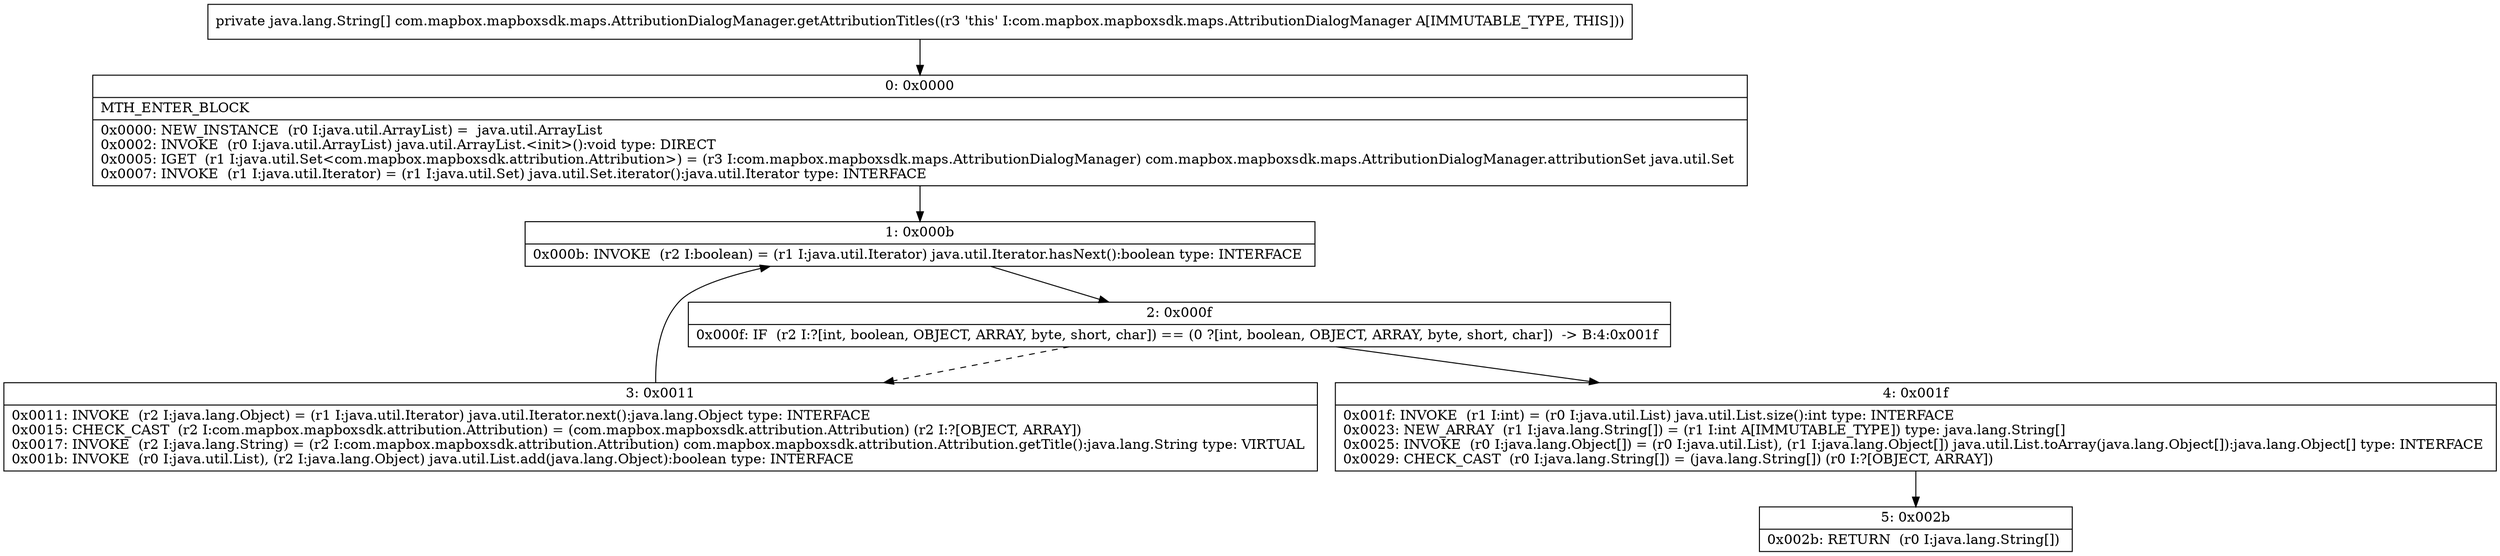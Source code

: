 digraph "CFG forcom.mapbox.mapboxsdk.maps.AttributionDialogManager.getAttributionTitles()[Ljava\/lang\/String;" {
Node_0 [shape=record,label="{0\:\ 0x0000|MTH_ENTER_BLOCK\l|0x0000: NEW_INSTANCE  (r0 I:java.util.ArrayList) =  java.util.ArrayList \l0x0002: INVOKE  (r0 I:java.util.ArrayList) java.util.ArrayList.\<init\>():void type: DIRECT \l0x0005: IGET  (r1 I:java.util.Set\<com.mapbox.mapboxsdk.attribution.Attribution\>) = (r3 I:com.mapbox.mapboxsdk.maps.AttributionDialogManager) com.mapbox.mapboxsdk.maps.AttributionDialogManager.attributionSet java.util.Set \l0x0007: INVOKE  (r1 I:java.util.Iterator) = (r1 I:java.util.Set) java.util.Set.iterator():java.util.Iterator type: INTERFACE \l}"];
Node_1 [shape=record,label="{1\:\ 0x000b|0x000b: INVOKE  (r2 I:boolean) = (r1 I:java.util.Iterator) java.util.Iterator.hasNext():boolean type: INTERFACE \l}"];
Node_2 [shape=record,label="{2\:\ 0x000f|0x000f: IF  (r2 I:?[int, boolean, OBJECT, ARRAY, byte, short, char]) == (0 ?[int, boolean, OBJECT, ARRAY, byte, short, char])  \-\> B:4:0x001f \l}"];
Node_3 [shape=record,label="{3\:\ 0x0011|0x0011: INVOKE  (r2 I:java.lang.Object) = (r1 I:java.util.Iterator) java.util.Iterator.next():java.lang.Object type: INTERFACE \l0x0015: CHECK_CAST  (r2 I:com.mapbox.mapboxsdk.attribution.Attribution) = (com.mapbox.mapboxsdk.attribution.Attribution) (r2 I:?[OBJECT, ARRAY]) \l0x0017: INVOKE  (r2 I:java.lang.String) = (r2 I:com.mapbox.mapboxsdk.attribution.Attribution) com.mapbox.mapboxsdk.attribution.Attribution.getTitle():java.lang.String type: VIRTUAL \l0x001b: INVOKE  (r0 I:java.util.List), (r2 I:java.lang.Object) java.util.List.add(java.lang.Object):boolean type: INTERFACE \l}"];
Node_4 [shape=record,label="{4\:\ 0x001f|0x001f: INVOKE  (r1 I:int) = (r0 I:java.util.List) java.util.List.size():int type: INTERFACE \l0x0023: NEW_ARRAY  (r1 I:java.lang.String[]) = (r1 I:int A[IMMUTABLE_TYPE]) type: java.lang.String[] \l0x0025: INVOKE  (r0 I:java.lang.Object[]) = (r0 I:java.util.List), (r1 I:java.lang.Object[]) java.util.List.toArray(java.lang.Object[]):java.lang.Object[] type: INTERFACE \l0x0029: CHECK_CAST  (r0 I:java.lang.String[]) = (java.lang.String[]) (r0 I:?[OBJECT, ARRAY]) \l}"];
Node_5 [shape=record,label="{5\:\ 0x002b|0x002b: RETURN  (r0 I:java.lang.String[]) \l}"];
MethodNode[shape=record,label="{private java.lang.String[] com.mapbox.mapboxsdk.maps.AttributionDialogManager.getAttributionTitles((r3 'this' I:com.mapbox.mapboxsdk.maps.AttributionDialogManager A[IMMUTABLE_TYPE, THIS])) }"];
MethodNode -> Node_0;
Node_0 -> Node_1;
Node_1 -> Node_2;
Node_2 -> Node_3[style=dashed];
Node_2 -> Node_4;
Node_3 -> Node_1;
Node_4 -> Node_5;
}


